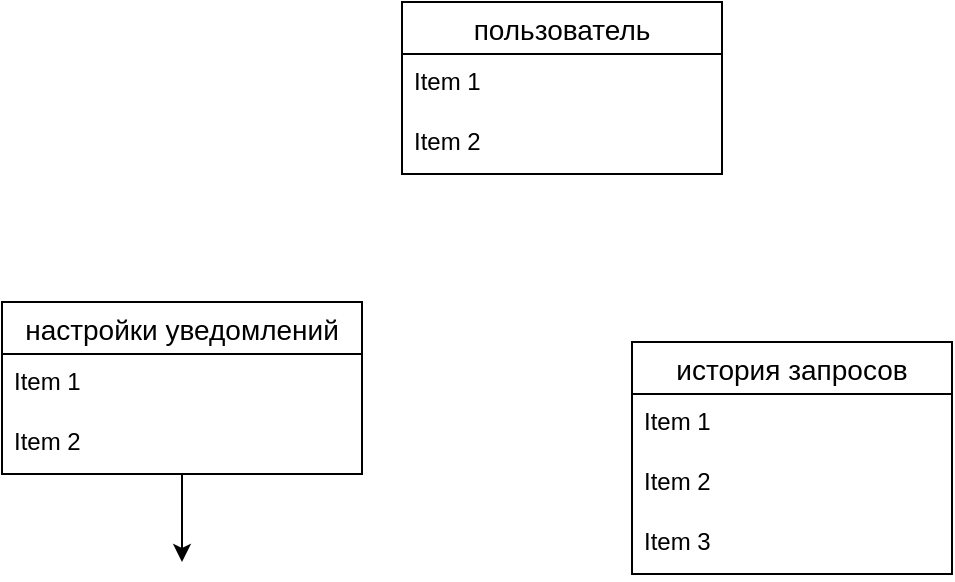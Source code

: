 <mxfile version="27.1.6">
  <diagram name="Страница — 1" id="KLRyQlLh1-6Kb9S56inq">
    <mxGraphModel grid="1" page="1" gridSize="10" guides="1" tooltips="1" connect="1" arrows="1" fold="1" pageScale="1" pageWidth="850" pageHeight="1100" math="0" shadow="0">
      <root>
        <mxCell id="0" />
        <mxCell id="1" parent="0" />
        <mxCell id="xW5GXxDW-V2-PPrTHYhQ-13" value="пользователь" style="swimlane;fontStyle=0;childLayout=stackLayout;horizontal=1;startSize=26;horizontalStack=0;resizeParent=1;resizeParentMax=0;resizeLast=0;collapsible=1;marginBottom=0;align=center;fontSize=14;" vertex="1" parent="1">
          <mxGeometry x="310" y="270" width="160" height="86" as="geometry" />
        </mxCell>
        <mxCell id="xW5GXxDW-V2-PPrTHYhQ-14" value="Item 1" style="text;strokeColor=none;fillColor=none;spacingLeft=4;spacingRight=4;overflow=hidden;rotatable=0;points=[[0,0.5],[1,0.5]];portConstraint=eastwest;fontSize=12;whiteSpace=wrap;html=1;" vertex="1" parent="xW5GXxDW-V2-PPrTHYhQ-13">
          <mxGeometry y="26" width="160" height="30" as="geometry" />
        </mxCell>
        <mxCell id="xW5GXxDW-V2-PPrTHYhQ-15" value="Item 2" style="text;strokeColor=none;fillColor=none;spacingLeft=4;spacingRight=4;overflow=hidden;rotatable=0;points=[[0,0.5],[1,0.5]];portConstraint=eastwest;fontSize=12;whiteSpace=wrap;html=1;" vertex="1" parent="xW5GXxDW-V2-PPrTHYhQ-13">
          <mxGeometry y="56" width="160" height="30" as="geometry" />
        </mxCell>
        <mxCell id="xW5GXxDW-V2-PPrTHYhQ-25" style="edgeStyle=orthogonalEdgeStyle;rounded=0;orthogonalLoop=1;jettySize=auto;html=1;" edge="1" parent="1" source="xW5GXxDW-V2-PPrTHYhQ-17">
          <mxGeometry relative="1" as="geometry">
            <mxPoint x="200" y="550" as="targetPoint" />
          </mxGeometry>
        </mxCell>
        <mxCell id="xW5GXxDW-V2-PPrTHYhQ-17" value="настройки уведомлений" style="swimlane;fontStyle=0;childLayout=stackLayout;horizontal=1;startSize=26;horizontalStack=0;resizeParent=1;resizeParentMax=0;resizeLast=0;collapsible=1;marginBottom=0;align=center;fontSize=14;" vertex="1" parent="1">
          <mxGeometry x="110" y="420" width="180" height="86" as="geometry" />
        </mxCell>
        <mxCell id="xW5GXxDW-V2-PPrTHYhQ-18" value="Item 1" style="text;strokeColor=none;fillColor=none;spacingLeft=4;spacingRight=4;overflow=hidden;rotatable=0;points=[[0,0.5],[1,0.5]];portConstraint=eastwest;fontSize=12;whiteSpace=wrap;html=1;" vertex="1" parent="xW5GXxDW-V2-PPrTHYhQ-17">
          <mxGeometry y="26" width="180" height="30" as="geometry" />
        </mxCell>
        <mxCell id="xW5GXxDW-V2-PPrTHYhQ-19" value="Item 2" style="text;strokeColor=none;fillColor=none;spacingLeft=4;spacingRight=4;overflow=hidden;rotatable=0;points=[[0,0.5],[1,0.5]];portConstraint=eastwest;fontSize=12;whiteSpace=wrap;html=1;" vertex="1" parent="xW5GXxDW-V2-PPrTHYhQ-17">
          <mxGeometry y="56" width="180" height="30" as="geometry" />
        </mxCell>
        <mxCell id="xW5GXxDW-V2-PPrTHYhQ-21" value="история запросов" style="swimlane;fontStyle=0;childLayout=stackLayout;horizontal=1;startSize=26;horizontalStack=0;resizeParent=1;resizeParentMax=0;resizeLast=0;collapsible=1;marginBottom=0;align=center;fontSize=14;" vertex="1" parent="1">
          <mxGeometry x="425" y="440" width="160" height="116" as="geometry" />
        </mxCell>
        <mxCell id="xW5GXxDW-V2-PPrTHYhQ-22" value="Item 1" style="text;strokeColor=none;fillColor=none;spacingLeft=4;spacingRight=4;overflow=hidden;rotatable=0;points=[[0,0.5],[1,0.5]];portConstraint=eastwest;fontSize=12;whiteSpace=wrap;html=1;" vertex="1" parent="xW5GXxDW-V2-PPrTHYhQ-21">
          <mxGeometry y="26" width="160" height="30" as="geometry" />
        </mxCell>
        <mxCell id="xW5GXxDW-V2-PPrTHYhQ-23" value="Item 2" style="text;strokeColor=none;fillColor=none;spacingLeft=4;spacingRight=4;overflow=hidden;rotatable=0;points=[[0,0.5],[1,0.5]];portConstraint=eastwest;fontSize=12;whiteSpace=wrap;html=1;" vertex="1" parent="xW5GXxDW-V2-PPrTHYhQ-21">
          <mxGeometry y="56" width="160" height="30" as="geometry" />
        </mxCell>
        <mxCell id="xW5GXxDW-V2-PPrTHYhQ-24" value="Item 3" style="text;strokeColor=none;fillColor=none;spacingLeft=4;spacingRight=4;overflow=hidden;rotatable=0;points=[[0,0.5],[1,0.5]];portConstraint=eastwest;fontSize=12;whiteSpace=wrap;html=1;" vertex="1" parent="xW5GXxDW-V2-PPrTHYhQ-21">
          <mxGeometry y="86" width="160" height="30" as="geometry" />
        </mxCell>
      </root>
    </mxGraphModel>
  </diagram>
</mxfile>
